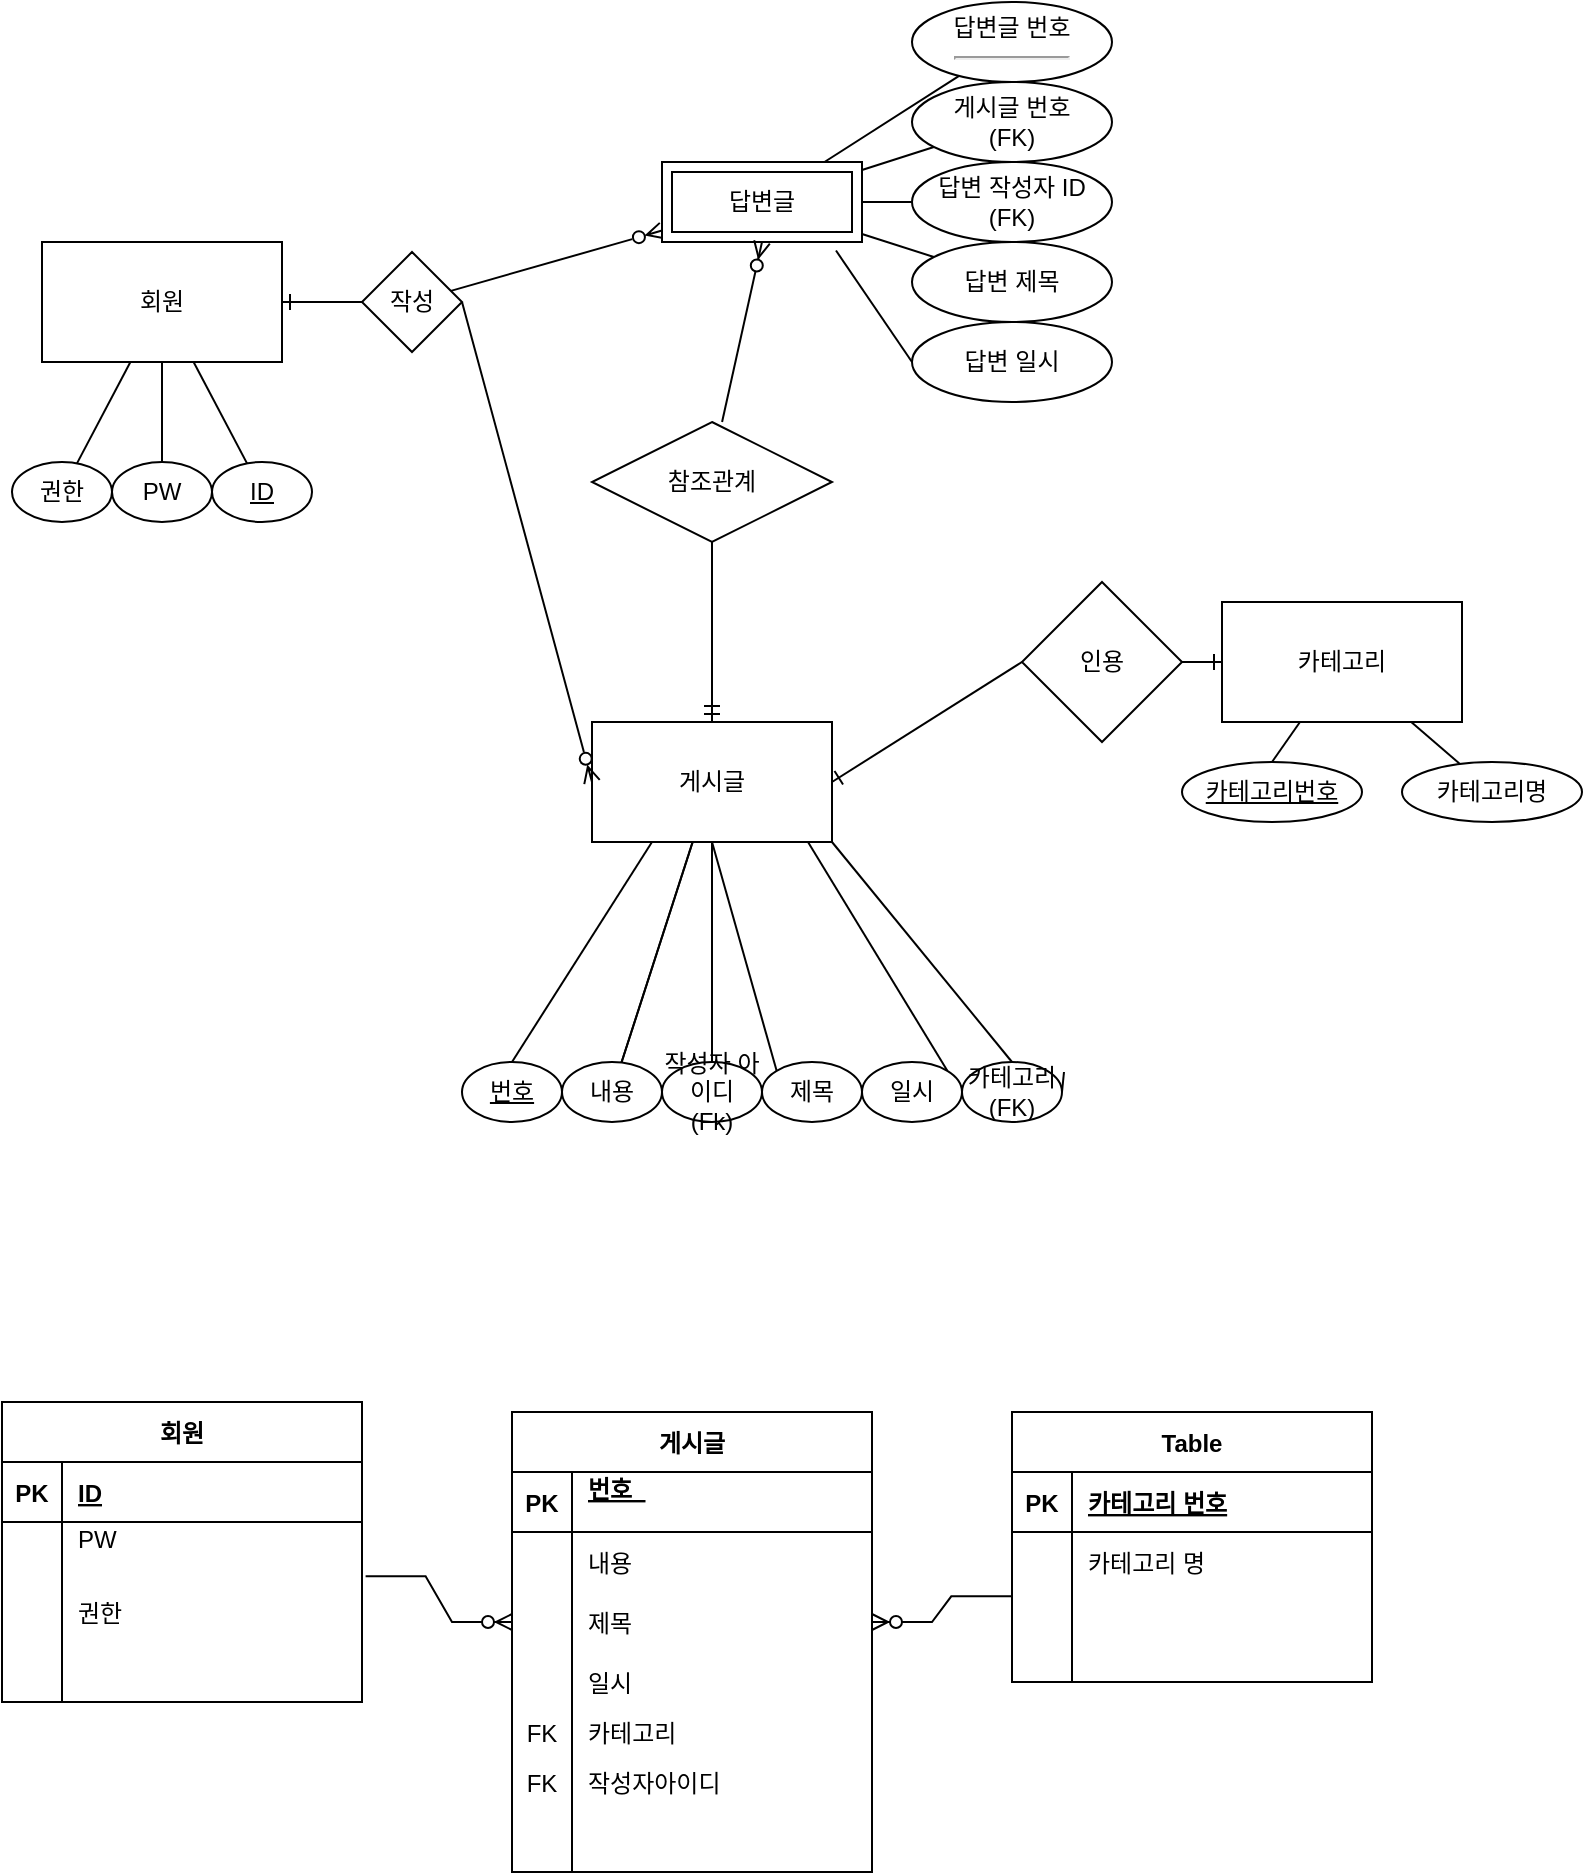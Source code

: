 <mxfile version="20.6.2" type="github">
  <diagram id="R2lEEEUBdFMjLlhIrx00" name="Page-1">
    <mxGraphModel dx="1422" dy="774" grid="1" gridSize="10" guides="1" tooltips="1" connect="1" arrows="1" fold="1" page="1" pageScale="1" pageWidth="850" pageHeight="1100" math="0" shadow="0" extFonts="Permanent Marker^https://fonts.googleapis.com/css?family=Permanent+Marker">
      <root>
        <mxCell id="0" />
        <mxCell id="1" parent="0" />
        <mxCell id="7OI8YUhsGdWpLaV7Q7GV-1" value="회원" style="rounded=0;whiteSpace=wrap;html=1;" parent="1" vertex="1">
          <mxGeometry x="70" y="170" width="120" height="60" as="geometry" />
        </mxCell>
        <mxCell id="7OI8YUhsGdWpLaV7Q7GV-40" value="" style="edgeStyle=none;shape=connector;rounded=0;orthogonalLoop=1;jettySize=auto;html=1;labelBackgroundColor=default;strokeColor=default;fontFamily=Helvetica;fontSize=11;fontColor=default;startArrow=none;startFill=0;endArrow=none;endFill=0;" parent="1" source="7OI8YUhsGdWpLaV7Q7GV-2" target="7OI8YUhsGdWpLaV7Q7GV-1" edge="1">
          <mxGeometry relative="1" as="geometry" />
        </mxCell>
        <mxCell id="7OI8YUhsGdWpLaV7Q7GV-2" value="&lt;u&gt;ID&lt;/u&gt;" style="ellipse;whiteSpace=wrap;html=1;" parent="1" vertex="1">
          <mxGeometry x="155" y="280" width="50" height="30" as="geometry" />
        </mxCell>
        <mxCell id="7OI8YUhsGdWpLaV7Q7GV-39" value="" style="edgeStyle=none;shape=connector;rounded=0;orthogonalLoop=1;jettySize=auto;html=1;labelBackgroundColor=default;strokeColor=default;fontFamily=Helvetica;fontSize=11;fontColor=default;startArrow=none;startFill=0;endArrow=none;endFill=0;" parent="1" source="7OI8YUhsGdWpLaV7Q7GV-3" target="7OI8YUhsGdWpLaV7Q7GV-1" edge="1">
          <mxGeometry relative="1" as="geometry" />
        </mxCell>
        <mxCell id="7OI8YUhsGdWpLaV7Q7GV-3" value="PW" style="ellipse;whiteSpace=wrap;html=1;" parent="1" vertex="1">
          <mxGeometry x="105" y="280" width="50" height="30" as="geometry" />
        </mxCell>
        <mxCell id="7OI8YUhsGdWpLaV7Q7GV-41" value="" style="edgeStyle=none;shape=connector;rounded=0;orthogonalLoop=1;jettySize=auto;html=1;labelBackgroundColor=default;strokeColor=default;fontFamily=Helvetica;fontSize=11;fontColor=default;startArrow=none;startFill=0;endArrow=none;endFill=0;" parent="1" source="7OI8YUhsGdWpLaV7Q7GV-4" target="7OI8YUhsGdWpLaV7Q7GV-1" edge="1">
          <mxGeometry relative="1" as="geometry" />
        </mxCell>
        <mxCell id="7OI8YUhsGdWpLaV7Q7GV-4" value="권한" style="ellipse;whiteSpace=wrap;html=1;" parent="1" vertex="1">
          <mxGeometry x="55" y="280" width="50" height="30" as="geometry" />
        </mxCell>
        <mxCell id="7OI8YUhsGdWpLaV7Q7GV-31" value="" style="edgeStyle=none;shape=connector;rounded=0;orthogonalLoop=1;jettySize=auto;html=1;labelBackgroundColor=default;strokeColor=default;fontFamily=Helvetica;fontSize=11;fontColor=default;startArrow=none;startFill=0;endArrow=none;endFill=0;" parent="1" source="7OI8YUhsGdWpLaV7Q7GV-6" target="7OI8YUhsGdWpLaV7Q7GV-9" edge="1">
          <mxGeometry relative="1" as="geometry" />
        </mxCell>
        <mxCell id="7OI8YUhsGdWpLaV7Q7GV-32" value="" style="edgeStyle=none;shape=connector;rounded=0;orthogonalLoop=1;jettySize=auto;html=1;labelBackgroundColor=default;strokeColor=default;fontFamily=Helvetica;fontSize=11;fontColor=default;startArrow=none;startFill=0;endArrow=none;endFill=0;" parent="1" source="7OI8YUhsGdWpLaV7Q7GV-6" target="7OI8YUhsGdWpLaV7Q7GV-9" edge="1">
          <mxGeometry relative="1" as="geometry" />
        </mxCell>
        <mxCell id="7OI8YUhsGdWpLaV7Q7GV-33" style="edgeStyle=none;shape=connector;rounded=0;orthogonalLoop=1;jettySize=auto;html=1;exitX=0.25;exitY=1;exitDx=0;exitDy=0;entryX=0.5;entryY=0;entryDx=0;entryDy=0;labelBackgroundColor=default;strokeColor=default;fontFamily=Helvetica;fontSize=11;fontColor=default;startArrow=none;startFill=0;endArrow=none;endFill=0;" parent="1" source="7OI8YUhsGdWpLaV7Q7GV-6" target="7OI8YUhsGdWpLaV7Q7GV-7" edge="1">
          <mxGeometry relative="1" as="geometry" />
        </mxCell>
        <mxCell id="7OI8YUhsGdWpLaV7Q7GV-34" style="edgeStyle=none;shape=connector;rounded=0;orthogonalLoop=1;jettySize=auto;html=1;exitX=0.5;exitY=1;exitDx=0;exitDy=0;entryX=0;entryY=0;entryDx=0;entryDy=0;labelBackgroundColor=default;strokeColor=default;fontFamily=Helvetica;fontSize=11;fontColor=default;startArrow=none;startFill=0;endArrow=none;endFill=0;" parent="1" source="7OI8YUhsGdWpLaV7Q7GV-6" target="7OI8YUhsGdWpLaV7Q7GV-8" edge="1">
          <mxGeometry relative="1" as="geometry" />
        </mxCell>
        <mxCell id="7OI8YUhsGdWpLaV7Q7GV-6" value="게시글" style="rounded=0;whiteSpace=wrap;html=1;" parent="1" vertex="1">
          <mxGeometry x="345" y="410" width="120" height="60" as="geometry" />
        </mxCell>
        <mxCell id="7OI8YUhsGdWpLaV7Q7GV-7" value="&lt;u&gt;번호&lt;/u&gt;" style="ellipse;whiteSpace=wrap;html=1;" parent="1" vertex="1">
          <mxGeometry x="280" y="580" width="50" height="30" as="geometry" />
        </mxCell>
        <mxCell id="7OI8YUhsGdWpLaV7Q7GV-8" value="제목" style="ellipse;whiteSpace=wrap;html=1;" parent="1" vertex="1">
          <mxGeometry x="430" y="580" width="50" height="30" as="geometry" />
        </mxCell>
        <mxCell id="7OI8YUhsGdWpLaV7Q7GV-9" value="내용" style="ellipse;whiteSpace=wrap;html=1;" parent="1" vertex="1">
          <mxGeometry x="330" y="580" width="50" height="30" as="geometry" />
        </mxCell>
        <mxCell id="7OI8YUhsGdWpLaV7Q7GV-36" style="edgeStyle=none;shape=connector;rounded=0;orthogonalLoop=1;jettySize=auto;html=1;exitX=0.5;exitY=0;exitDx=0;exitDy=0;entryX=0.5;entryY=1;entryDx=0;entryDy=0;labelBackgroundColor=default;strokeColor=default;fontFamily=Helvetica;fontSize=11;fontColor=default;startArrow=none;startFill=0;endArrow=none;endFill=0;" parent="1" source="7OI8YUhsGdWpLaV7Q7GV-10" target="7OI8YUhsGdWpLaV7Q7GV-6" edge="1">
          <mxGeometry relative="1" as="geometry">
            <Array as="points" />
          </mxGeometry>
        </mxCell>
        <mxCell id="7OI8YUhsGdWpLaV7Q7GV-10" value="작성자 아이디&lt;br&gt;(Fk)" style="ellipse;whiteSpace=wrap;html=1;" parent="1" vertex="1">
          <mxGeometry x="380" y="580" width="50" height="30" as="geometry" />
        </mxCell>
        <mxCell id="7OI8YUhsGdWpLaV7Q7GV-35" style="edgeStyle=none;shape=connector;rounded=0;orthogonalLoop=1;jettySize=auto;html=1;exitX=1;exitY=0;exitDx=0;exitDy=0;entryX=0.9;entryY=1;entryDx=0;entryDy=0;entryPerimeter=0;labelBackgroundColor=default;strokeColor=default;fontFamily=Helvetica;fontSize=11;fontColor=default;startArrow=none;startFill=0;endArrow=none;endFill=0;" parent="1" source="7OI8YUhsGdWpLaV7Q7GV-13" target="7OI8YUhsGdWpLaV7Q7GV-6" edge="1">
          <mxGeometry relative="1" as="geometry" />
        </mxCell>
        <mxCell id="7OI8YUhsGdWpLaV7Q7GV-13" value="일시" style="ellipse;whiteSpace=wrap;html=1;" parent="1" vertex="1">
          <mxGeometry x="480" y="580" width="50" height="30" as="geometry" />
        </mxCell>
        <mxCell id="7OI8YUhsGdWpLaV7Q7GV-37" style="edgeStyle=none;shape=connector;rounded=0;orthogonalLoop=1;jettySize=auto;html=1;entryX=1;entryY=1;entryDx=0;entryDy=0;labelBackgroundColor=default;strokeColor=default;fontFamily=Helvetica;fontSize=11;fontColor=default;startArrow=none;startFill=0;endArrow=none;endFill=0;exitX=0.5;exitY=0;exitDx=0;exitDy=0;" parent="1" source="7OI8YUhsGdWpLaV7Q7GV-14" target="7OI8YUhsGdWpLaV7Q7GV-6" edge="1">
          <mxGeometry relative="1" as="geometry">
            <mxPoint x="335" y="730" as="sourcePoint" />
          </mxGeometry>
        </mxCell>
        <mxCell id="7OI8YUhsGdWpLaV7Q7GV-14" value="카테고리&lt;br&gt;(FK)" style="ellipse;whiteSpace=wrap;html=1;" parent="1" vertex="1">
          <mxGeometry x="530" y="580" width="50" height="30" as="geometry" />
        </mxCell>
        <mxCell id="7OI8YUhsGdWpLaV7Q7GV-15" value="카테고리" style="rounded=0;whiteSpace=wrap;html=1;" parent="1" vertex="1">
          <mxGeometry x="660" y="350" width="120" height="60" as="geometry" />
        </mxCell>
        <mxCell id="7OI8YUhsGdWpLaV7Q7GV-38" value="" style="edgeStyle=none;shape=connector;rounded=0;orthogonalLoop=1;jettySize=auto;html=1;labelBackgroundColor=default;strokeColor=default;fontFamily=Helvetica;fontSize=11;fontColor=default;startArrow=none;startFill=0;endArrow=none;endFill=0;" parent="1" source="7OI8YUhsGdWpLaV7Q7GV-17" target="7OI8YUhsGdWpLaV7Q7GV-15" edge="1">
          <mxGeometry relative="1" as="geometry" />
        </mxCell>
        <mxCell id="7OI8YUhsGdWpLaV7Q7GV-17" value="&lt;span&gt;카테고리명&lt;/span&gt;" style="ellipse;whiteSpace=wrap;html=1;fontStyle=0" parent="1" vertex="1">
          <mxGeometry x="750" y="430" width="90" height="30" as="geometry" />
        </mxCell>
        <mxCell id="_Avq7GylV0SumR6iPgZQ-17" value="" style="edgeStyle=none;rounded=0;orthogonalLoop=1;jettySize=auto;html=1;endArrow=ERzeroToMany;endFill=0;" edge="1" parent="1" source="7OI8YUhsGdWpLaV7Q7GV-19" target="_Avq7GylV0SumR6iPgZQ-3">
          <mxGeometry relative="1" as="geometry" />
        </mxCell>
        <mxCell id="7OI8YUhsGdWpLaV7Q7GV-19" value="작성" style="rhombus;whiteSpace=wrap;html=1;" parent="1" vertex="1">
          <mxGeometry x="230" y="175" width="50" height="50" as="geometry" />
        </mxCell>
        <mxCell id="_Avq7GylV0SumR6iPgZQ-21" value="" style="edgeStyle=none;rounded=0;orthogonalLoop=1;jettySize=auto;html=1;startArrow=none;startFill=0;endArrow=ERone;endFill=0;" edge="1" parent="1" source="7OI8YUhsGdWpLaV7Q7GV-20" target="7OI8YUhsGdWpLaV7Q7GV-15">
          <mxGeometry relative="1" as="geometry" />
        </mxCell>
        <mxCell id="7OI8YUhsGdWpLaV7Q7GV-20" value="인용" style="rhombus;whiteSpace=wrap;html=1;" parent="1" vertex="1">
          <mxGeometry x="560" y="340" width="80" height="80" as="geometry" />
        </mxCell>
        <mxCell id="7OI8YUhsGdWpLaV7Q7GV-22" value="" style="endArrow=ERone;html=1;rounded=0;strokeColor=default;entryX=1;entryY=0.5;entryDx=0;entryDy=0;exitX=0;exitY=0.5;exitDx=0;exitDy=0;endFill=0;" parent="1" source="7OI8YUhsGdWpLaV7Q7GV-20" target="7OI8YUhsGdWpLaV7Q7GV-6" edge="1">
          <mxGeometry width="50" height="50" relative="1" as="geometry">
            <mxPoint x="550.0" y="440" as="sourcePoint" />
            <mxPoint x="460" y="800" as="targetPoint" />
          </mxGeometry>
        </mxCell>
        <mxCell id="7OI8YUhsGdWpLaV7Q7GV-28" value="" style="edgeStyle=none;orthogonalLoop=1;jettySize=auto;html=1;rounded=0;strokeColor=default;exitX=1;exitY=0.5;exitDx=0;exitDy=0;entryX=0;entryY=0.5;entryDx=0;entryDy=0;startArrow=none;startFill=0;endArrow=ERzeroToMany;endFill=0;" parent="1" source="7OI8YUhsGdWpLaV7Q7GV-19" target="7OI8YUhsGdWpLaV7Q7GV-6" edge="1">
          <mxGeometry width="80" relative="1" as="geometry">
            <mxPoint x="240" y="360" as="sourcePoint" />
            <mxPoint x="320" y="360" as="targetPoint" />
            <Array as="points" />
          </mxGeometry>
        </mxCell>
        <mxCell id="7OI8YUhsGdWpLaV7Q7GV-29" value="" style="edgeStyle=none;orthogonalLoop=1;jettySize=auto;html=1;rounded=0;labelBackgroundColor=default;strokeColor=default;fontFamily=Helvetica;fontSize=11;fontColor=default;startArrow=none;startFill=0;endArrow=ERone;endFill=0;shape=connector;entryX=1;entryY=0.5;entryDx=0;entryDy=0;" parent="1" target="7OI8YUhsGdWpLaV7Q7GV-1" edge="1">
          <mxGeometry width="80" relative="1" as="geometry">
            <mxPoint x="230" y="200" as="sourcePoint" />
            <mxPoint x="310" y="200" as="targetPoint" />
            <Array as="points" />
          </mxGeometry>
        </mxCell>
        <mxCell id="7OI8YUhsGdWpLaV7Q7GV-43" style="edgeStyle=none;shape=connector;rounded=0;orthogonalLoop=1;jettySize=auto;html=1;exitX=0.5;exitY=0;exitDx=0;exitDy=0;labelBackgroundColor=default;strokeColor=default;fontFamily=Helvetica;fontSize=11;fontColor=default;startArrow=none;startFill=0;endArrow=none;endFill=0;" parent="1" source="7OI8YUhsGdWpLaV7Q7GV-42" target="7OI8YUhsGdWpLaV7Q7GV-15" edge="1">
          <mxGeometry relative="1" as="geometry" />
        </mxCell>
        <mxCell id="7OI8YUhsGdWpLaV7Q7GV-42" value="&lt;span&gt;카테고리번호&lt;/span&gt;" style="ellipse;whiteSpace=wrap;html=1;fontStyle=4" parent="1" vertex="1">
          <mxGeometry x="640" y="430" width="90" height="30" as="geometry" />
        </mxCell>
        <mxCell id="7OI8YUhsGdWpLaV7Q7GV-47" style="edgeStyle=none;shape=connector;rounded=0;orthogonalLoop=1;jettySize=auto;html=1;exitX=1;exitY=0.5;exitDx=0;exitDy=0;entryX=1.02;entryY=0.167;entryDx=0;entryDy=0;entryPerimeter=0;labelBackgroundColor=default;strokeColor=default;fontFamily=Helvetica;fontSize=11;fontColor=default;startArrow=none;startFill=0;endArrow=none;endFill=0;" parent="1" source="7OI8YUhsGdWpLaV7Q7GV-14" target="7OI8YUhsGdWpLaV7Q7GV-14" edge="1">
          <mxGeometry relative="1" as="geometry" />
        </mxCell>
        <mxCell id="xYobiw6pBcvxTH7GQUa6-3" value="회원" style="shape=table;startSize=30;container=1;collapsible=1;childLayout=tableLayout;fixedRows=1;rowLines=0;fontStyle=1;align=center;resizeLast=1;" parent="1" vertex="1">
          <mxGeometry x="50" y="750" width="180" height="150" as="geometry" />
        </mxCell>
        <mxCell id="xYobiw6pBcvxTH7GQUa6-4" value="" style="shape=tableRow;horizontal=0;startSize=0;swimlaneHead=0;swimlaneBody=0;fillColor=none;collapsible=0;dropTarget=0;points=[[0,0.5],[1,0.5]];portConstraint=eastwest;top=0;left=0;right=0;bottom=1;" parent="xYobiw6pBcvxTH7GQUa6-3" vertex="1">
          <mxGeometry y="30" width="180" height="30" as="geometry" />
        </mxCell>
        <mxCell id="xYobiw6pBcvxTH7GQUa6-5" value="PK" style="shape=partialRectangle;connectable=0;fillColor=none;top=0;left=0;bottom=0;right=0;fontStyle=1;overflow=hidden;" parent="xYobiw6pBcvxTH7GQUa6-4" vertex="1">
          <mxGeometry width="30" height="30" as="geometry">
            <mxRectangle width="30" height="30" as="alternateBounds" />
          </mxGeometry>
        </mxCell>
        <mxCell id="xYobiw6pBcvxTH7GQUa6-6" value="ID" style="shape=partialRectangle;connectable=0;fillColor=none;top=0;left=0;bottom=0;right=0;align=left;spacingLeft=6;fontStyle=5;overflow=hidden;" parent="xYobiw6pBcvxTH7GQUa6-4" vertex="1">
          <mxGeometry x="30" width="150" height="30" as="geometry">
            <mxRectangle width="150" height="30" as="alternateBounds" />
          </mxGeometry>
        </mxCell>
        <mxCell id="xYobiw6pBcvxTH7GQUa6-7" value="" style="shape=tableRow;horizontal=0;startSize=0;swimlaneHead=0;swimlaneBody=0;fillColor=none;collapsible=0;dropTarget=0;points=[[0,0.5],[1,0.5]];portConstraint=eastwest;top=0;left=0;right=0;bottom=0;" parent="xYobiw6pBcvxTH7GQUa6-3" vertex="1">
          <mxGeometry y="60" width="180" height="30" as="geometry" />
        </mxCell>
        <mxCell id="xYobiw6pBcvxTH7GQUa6-8" value="" style="shape=partialRectangle;connectable=0;fillColor=none;top=0;left=0;bottom=0;right=0;editable=1;overflow=hidden;" parent="xYobiw6pBcvxTH7GQUa6-7" vertex="1">
          <mxGeometry width="30" height="30" as="geometry">
            <mxRectangle width="30" height="30" as="alternateBounds" />
          </mxGeometry>
        </mxCell>
        <mxCell id="xYobiw6pBcvxTH7GQUa6-9" value="PW    &#xa;" style="shape=partialRectangle;connectable=0;fillColor=none;top=0;left=0;bottom=0;right=0;align=left;spacingLeft=6;overflow=hidden;" parent="xYobiw6pBcvxTH7GQUa6-7" vertex="1">
          <mxGeometry x="30" width="150" height="30" as="geometry">
            <mxRectangle width="150" height="30" as="alternateBounds" />
          </mxGeometry>
        </mxCell>
        <mxCell id="xYobiw6pBcvxTH7GQUa6-10" value="" style="shape=tableRow;horizontal=0;startSize=0;swimlaneHead=0;swimlaneBody=0;fillColor=none;collapsible=0;dropTarget=0;points=[[0,0.5],[1,0.5]];portConstraint=eastwest;top=0;left=0;right=0;bottom=0;" parent="xYobiw6pBcvxTH7GQUa6-3" vertex="1">
          <mxGeometry y="90" width="180" height="30" as="geometry" />
        </mxCell>
        <mxCell id="xYobiw6pBcvxTH7GQUa6-11" value="" style="shape=partialRectangle;connectable=0;fillColor=none;top=0;left=0;bottom=0;right=0;editable=1;overflow=hidden;" parent="xYobiw6pBcvxTH7GQUa6-10" vertex="1">
          <mxGeometry width="30" height="30" as="geometry">
            <mxRectangle width="30" height="30" as="alternateBounds" />
          </mxGeometry>
        </mxCell>
        <mxCell id="xYobiw6pBcvxTH7GQUa6-12" value="권한" style="shape=partialRectangle;connectable=0;fillColor=none;top=0;left=0;bottom=0;right=0;align=left;spacingLeft=6;overflow=hidden;" parent="xYobiw6pBcvxTH7GQUa6-10" vertex="1">
          <mxGeometry x="30" width="150" height="30" as="geometry">
            <mxRectangle width="150" height="30" as="alternateBounds" />
          </mxGeometry>
        </mxCell>
        <mxCell id="xYobiw6pBcvxTH7GQUa6-13" value="" style="shape=tableRow;horizontal=0;startSize=0;swimlaneHead=0;swimlaneBody=0;fillColor=none;collapsible=0;dropTarget=0;points=[[0,0.5],[1,0.5]];portConstraint=eastwest;top=0;left=0;right=0;bottom=0;" parent="xYobiw6pBcvxTH7GQUa6-3" vertex="1">
          <mxGeometry y="120" width="180" height="30" as="geometry" />
        </mxCell>
        <mxCell id="xYobiw6pBcvxTH7GQUa6-14" value="" style="shape=partialRectangle;connectable=0;fillColor=none;top=0;left=0;bottom=0;right=0;editable=1;overflow=hidden;" parent="xYobiw6pBcvxTH7GQUa6-13" vertex="1">
          <mxGeometry width="30" height="30" as="geometry">
            <mxRectangle width="30" height="30" as="alternateBounds" />
          </mxGeometry>
        </mxCell>
        <mxCell id="xYobiw6pBcvxTH7GQUa6-15" value="" style="shape=partialRectangle;connectable=0;fillColor=none;top=0;left=0;bottom=0;right=0;align=left;spacingLeft=6;overflow=hidden;" parent="xYobiw6pBcvxTH7GQUa6-13" vertex="1">
          <mxGeometry x="30" width="150" height="30" as="geometry">
            <mxRectangle width="150" height="30" as="alternateBounds" />
          </mxGeometry>
        </mxCell>
        <mxCell id="xYobiw6pBcvxTH7GQUa6-16" value="게시글" style="shape=table;startSize=30;container=1;collapsible=1;childLayout=tableLayout;fixedRows=1;rowLines=0;fontStyle=1;align=center;resizeLast=1;swimlaneLine=1;" parent="1" vertex="1">
          <mxGeometry x="305" y="755" width="180" height="230" as="geometry" />
        </mxCell>
        <mxCell id="xYobiw6pBcvxTH7GQUa6-17" value="" style="shape=tableRow;horizontal=0;startSize=0;swimlaneHead=0;swimlaneBody=0;fillColor=none;collapsible=0;dropTarget=0;points=[[0,0.5],[1,0.5]];portConstraint=eastwest;top=0;left=0;right=0;bottom=1;" parent="xYobiw6pBcvxTH7GQUa6-16" vertex="1">
          <mxGeometry y="30" width="180" height="30" as="geometry" />
        </mxCell>
        <mxCell id="xYobiw6pBcvxTH7GQUa6-18" value="PK" style="shape=partialRectangle;connectable=0;fillColor=none;top=0;left=0;bottom=0;right=0;fontStyle=1;overflow=hidden;" parent="xYobiw6pBcvxTH7GQUa6-17" vertex="1">
          <mxGeometry width="30" height="30" as="geometry">
            <mxRectangle width="30" height="30" as="alternateBounds" />
          </mxGeometry>
        </mxCell>
        <mxCell id="xYobiw6pBcvxTH7GQUa6-19" value="번호  &#xa;" style="shape=partialRectangle;connectable=0;fillColor=none;top=0;left=0;bottom=0;right=0;align=left;spacingLeft=6;fontStyle=5;overflow=hidden;" parent="xYobiw6pBcvxTH7GQUa6-17" vertex="1">
          <mxGeometry x="30" width="150" height="30" as="geometry">
            <mxRectangle width="150" height="30" as="alternateBounds" />
          </mxGeometry>
        </mxCell>
        <mxCell id="xYobiw6pBcvxTH7GQUa6-20" value="" style="shape=tableRow;horizontal=0;startSize=0;swimlaneHead=0;swimlaneBody=0;fillColor=none;collapsible=0;dropTarget=0;points=[[0,0.5],[1,0.5]];portConstraint=eastwest;top=0;left=0;right=0;bottom=0;" parent="xYobiw6pBcvxTH7GQUa6-16" vertex="1">
          <mxGeometry y="60" width="180" height="30" as="geometry" />
        </mxCell>
        <mxCell id="xYobiw6pBcvxTH7GQUa6-21" value="" style="shape=partialRectangle;connectable=0;fillColor=none;top=0;left=0;bottom=0;right=0;editable=1;overflow=hidden;" parent="xYobiw6pBcvxTH7GQUa6-20" vertex="1">
          <mxGeometry width="30" height="30" as="geometry">
            <mxRectangle width="30" height="30" as="alternateBounds" />
          </mxGeometry>
        </mxCell>
        <mxCell id="xYobiw6pBcvxTH7GQUa6-22" value="내용" style="shape=partialRectangle;connectable=0;fillColor=none;top=0;left=0;bottom=0;right=0;align=left;spacingLeft=6;overflow=hidden;" parent="xYobiw6pBcvxTH7GQUa6-20" vertex="1">
          <mxGeometry x="30" width="150" height="30" as="geometry">
            <mxRectangle width="150" height="30" as="alternateBounds" />
          </mxGeometry>
        </mxCell>
        <mxCell id="xYobiw6pBcvxTH7GQUa6-23" value="" style="shape=tableRow;horizontal=0;startSize=0;swimlaneHead=0;swimlaneBody=0;fillColor=none;collapsible=0;dropTarget=0;points=[[0,0.5],[1,0.5]];portConstraint=eastwest;top=0;left=0;right=0;bottom=0;" parent="xYobiw6pBcvxTH7GQUa6-16" vertex="1">
          <mxGeometry y="90" width="180" height="30" as="geometry" />
        </mxCell>
        <mxCell id="xYobiw6pBcvxTH7GQUa6-24" value="" style="shape=partialRectangle;connectable=0;fillColor=none;top=0;left=0;bottom=0;right=0;editable=1;overflow=hidden;" parent="xYobiw6pBcvxTH7GQUa6-23" vertex="1">
          <mxGeometry width="30" height="30" as="geometry">
            <mxRectangle width="30" height="30" as="alternateBounds" />
          </mxGeometry>
        </mxCell>
        <mxCell id="xYobiw6pBcvxTH7GQUa6-25" value="제목" style="shape=partialRectangle;connectable=0;fillColor=none;top=0;left=0;bottom=0;right=0;align=left;spacingLeft=6;overflow=hidden;" parent="xYobiw6pBcvxTH7GQUa6-23" vertex="1">
          <mxGeometry x="30" width="150" height="30" as="geometry">
            <mxRectangle width="150" height="30" as="alternateBounds" />
          </mxGeometry>
        </mxCell>
        <mxCell id="xYobiw6pBcvxTH7GQUa6-26" value="" style="shape=tableRow;horizontal=0;startSize=0;swimlaneHead=0;swimlaneBody=0;fillColor=none;collapsible=0;dropTarget=0;points=[[0,0.5],[1,0.5]];portConstraint=eastwest;top=0;left=0;right=0;bottom=0;" parent="xYobiw6pBcvxTH7GQUa6-16" vertex="1">
          <mxGeometry y="120" width="180" height="30" as="geometry" />
        </mxCell>
        <mxCell id="xYobiw6pBcvxTH7GQUa6-27" value="" style="shape=partialRectangle;connectable=0;fillColor=none;top=0;left=0;bottom=0;right=0;editable=1;overflow=hidden;" parent="xYobiw6pBcvxTH7GQUa6-26" vertex="1">
          <mxGeometry width="30" height="30" as="geometry">
            <mxRectangle width="30" height="30" as="alternateBounds" />
          </mxGeometry>
        </mxCell>
        <mxCell id="xYobiw6pBcvxTH7GQUa6-28" value="일시" style="shape=partialRectangle;connectable=0;fillColor=none;top=0;left=0;bottom=0;right=0;align=left;spacingLeft=6;overflow=hidden;" parent="xYobiw6pBcvxTH7GQUa6-26" vertex="1">
          <mxGeometry x="30" width="150" height="30" as="geometry">
            <mxRectangle width="150" height="30" as="alternateBounds" />
          </mxGeometry>
        </mxCell>
        <mxCell id="xYobiw6pBcvxTH7GQUa6-59" value="" style="shape=tableRow;horizontal=0;startSize=0;swimlaneHead=0;swimlaneBody=0;fillColor=none;collapsible=0;dropTarget=0;points=[[0,0.5],[1,0.5]];portConstraint=eastwest;top=0;left=0;right=0;bottom=0;" parent="xYobiw6pBcvxTH7GQUa6-16" vertex="1">
          <mxGeometry y="150" width="180" height="20" as="geometry" />
        </mxCell>
        <mxCell id="xYobiw6pBcvxTH7GQUa6-60" value="FK" style="shape=partialRectangle;connectable=0;fillColor=none;top=0;left=0;bottom=0;right=0;editable=1;overflow=hidden;" parent="xYobiw6pBcvxTH7GQUa6-59" vertex="1">
          <mxGeometry width="30" height="20" as="geometry">
            <mxRectangle width="30" height="20" as="alternateBounds" />
          </mxGeometry>
        </mxCell>
        <mxCell id="xYobiw6pBcvxTH7GQUa6-61" value="카테고리 " style="shape=partialRectangle;connectable=0;fillColor=none;top=0;left=0;bottom=0;right=0;align=left;spacingLeft=6;overflow=hidden;" parent="xYobiw6pBcvxTH7GQUa6-59" vertex="1">
          <mxGeometry x="30" width="150" height="20" as="geometry">
            <mxRectangle width="150" height="20" as="alternateBounds" />
          </mxGeometry>
        </mxCell>
        <mxCell id="xYobiw6pBcvxTH7GQUa6-62" value="" style="shape=tableRow;horizontal=0;startSize=0;swimlaneHead=0;swimlaneBody=0;fillColor=none;collapsible=0;dropTarget=0;points=[[0,0.5],[1,0.5]];portConstraint=eastwest;top=0;left=0;right=0;bottom=0;" parent="xYobiw6pBcvxTH7GQUa6-16" vertex="1">
          <mxGeometry y="170" width="180" height="30" as="geometry" />
        </mxCell>
        <mxCell id="xYobiw6pBcvxTH7GQUa6-63" value="FK" style="shape=partialRectangle;connectable=0;fillColor=none;top=0;left=0;bottom=0;right=0;editable=1;overflow=hidden;" parent="xYobiw6pBcvxTH7GQUa6-62" vertex="1">
          <mxGeometry width="30" height="30" as="geometry">
            <mxRectangle width="30" height="30" as="alternateBounds" />
          </mxGeometry>
        </mxCell>
        <mxCell id="xYobiw6pBcvxTH7GQUa6-64" value="작성자아이디" style="shape=partialRectangle;connectable=0;fillColor=none;top=0;left=0;bottom=0;right=0;align=left;spacingLeft=6;overflow=hidden;" parent="xYobiw6pBcvxTH7GQUa6-62" vertex="1">
          <mxGeometry x="30" width="150" height="30" as="geometry">
            <mxRectangle width="150" height="30" as="alternateBounds" />
          </mxGeometry>
        </mxCell>
        <mxCell id="xYobiw6pBcvxTH7GQUa6-65" value="" style="shape=tableRow;horizontal=0;startSize=0;swimlaneHead=0;swimlaneBody=0;fillColor=none;collapsible=0;dropTarget=0;points=[[0,0.5],[1,0.5]];portConstraint=eastwest;top=0;left=0;right=0;bottom=0;" parent="xYobiw6pBcvxTH7GQUa6-16" vertex="1">
          <mxGeometry y="200" width="180" height="30" as="geometry" />
        </mxCell>
        <mxCell id="xYobiw6pBcvxTH7GQUa6-66" value="" style="shape=partialRectangle;connectable=0;fillColor=none;top=0;left=0;bottom=0;right=0;editable=1;overflow=hidden;" parent="xYobiw6pBcvxTH7GQUa6-65" vertex="1">
          <mxGeometry width="30" height="30" as="geometry">
            <mxRectangle width="30" height="30" as="alternateBounds" />
          </mxGeometry>
        </mxCell>
        <mxCell id="xYobiw6pBcvxTH7GQUa6-67" value="" style="shape=partialRectangle;connectable=0;fillColor=none;top=0;left=0;bottom=0;right=0;align=left;spacingLeft=6;overflow=hidden;" parent="xYobiw6pBcvxTH7GQUa6-65" vertex="1">
          <mxGeometry x="30" width="150" height="30" as="geometry">
            <mxRectangle width="150" height="30" as="alternateBounds" />
          </mxGeometry>
        </mxCell>
        <mxCell id="xYobiw6pBcvxTH7GQUa6-68" value="Table" style="shape=table;startSize=30;container=1;collapsible=1;childLayout=tableLayout;fixedRows=1;rowLines=0;fontStyle=1;align=center;resizeLast=1;" parent="1" vertex="1">
          <mxGeometry x="555" y="755" width="180" height="135" as="geometry" />
        </mxCell>
        <mxCell id="xYobiw6pBcvxTH7GQUa6-69" value="" style="shape=tableRow;horizontal=0;startSize=0;swimlaneHead=0;swimlaneBody=0;fillColor=none;collapsible=0;dropTarget=0;points=[[0,0.5],[1,0.5]];portConstraint=eastwest;top=0;left=0;right=0;bottom=1;" parent="xYobiw6pBcvxTH7GQUa6-68" vertex="1">
          <mxGeometry y="30" width="180" height="30" as="geometry" />
        </mxCell>
        <mxCell id="xYobiw6pBcvxTH7GQUa6-70" value="PK" style="shape=partialRectangle;connectable=0;fillColor=none;top=0;left=0;bottom=0;right=0;fontStyle=1;overflow=hidden;" parent="xYobiw6pBcvxTH7GQUa6-69" vertex="1">
          <mxGeometry width="30" height="30" as="geometry">
            <mxRectangle width="30" height="30" as="alternateBounds" />
          </mxGeometry>
        </mxCell>
        <mxCell id="xYobiw6pBcvxTH7GQUa6-71" value="카테고리 번호" style="shape=partialRectangle;connectable=0;fillColor=none;top=0;left=0;bottom=0;right=0;align=left;spacingLeft=6;fontStyle=5;overflow=hidden;" parent="xYobiw6pBcvxTH7GQUa6-69" vertex="1">
          <mxGeometry x="30" width="150" height="30" as="geometry">
            <mxRectangle width="150" height="30" as="alternateBounds" />
          </mxGeometry>
        </mxCell>
        <mxCell id="xYobiw6pBcvxTH7GQUa6-72" value="" style="shape=tableRow;horizontal=0;startSize=0;swimlaneHead=0;swimlaneBody=0;fillColor=none;collapsible=0;dropTarget=0;points=[[0,0.5],[1,0.5]];portConstraint=eastwest;top=0;left=0;right=0;bottom=0;" parent="xYobiw6pBcvxTH7GQUa6-68" vertex="1">
          <mxGeometry y="60" width="180" height="30" as="geometry" />
        </mxCell>
        <mxCell id="xYobiw6pBcvxTH7GQUa6-73" value="" style="shape=partialRectangle;connectable=0;fillColor=none;top=0;left=0;bottom=0;right=0;editable=1;overflow=hidden;" parent="xYobiw6pBcvxTH7GQUa6-72" vertex="1">
          <mxGeometry width="30" height="30" as="geometry">
            <mxRectangle width="30" height="30" as="alternateBounds" />
          </mxGeometry>
        </mxCell>
        <mxCell id="xYobiw6pBcvxTH7GQUa6-74" value="카테고리 명" style="shape=partialRectangle;connectable=0;fillColor=none;top=0;left=0;bottom=0;right=0;align=left;spacingLeft=6;overflow=hidden;" parent="xYobiw6pBcvxTH7GQUa6-72" vertex="1">
          <mxGeometry x="30" width="150" height="30" as="geometry">
            <mxRectangle width="150" height="30" as="alternateBounds" />
          </mxGeometry>
        </mxCell>
        <mxCell id="xYobiw6pBcvxTH7GQUa6-75" value="" style="shape=tableRow;horizontal=0;startSize=0;swimlaneHead=0;swimlaneBody=0;fillColor=none;collapsible=0;dropTarget=0;points=[[0,0.5],[1,0.5]];portConstraint=eastwest;top=0;left=0;right=0;bottom=0;" parent="xYobiw6pBcvxTH7GQUa6-68" vertex="1">
          <mxGeometry y="90" width="180" height="25" as="geometry" />
        </mxCell>
        <mxCell id="xYobiw6pBcvxTH7GQUa6-76" value="" style="shape=partialRectangle;connectable=0;fillColor=none;top=0;left=0;bottom=0;right=0;editable=1;overflow=hidden;" parent="xYobiw6pBcvxTH7GQUa6-75" vertex="1">
          <mxGeometry width="30" height="25" as="geometry">
            <mxRectangle width="30" height="25" as="alternateBounds" />
          </mxGeometry>
        </mxCell>
        <mxCell id="xYobiw6pBcvxTH7GQUa6-77" value="" style="shape=partialRectangle;connectable=0;fillColor=none;top=0;left=0;bottom=0;right=0;align=left;spacingLeft=6;overflow=hidden;" parent="xYobiw6pBcvxTH7GQUa6-75" vertex="1">
          <mxGeometry x="30" width="150" height="25" as="geometry">
            <mxRectangle width="150" height="25" as="alternateBounds" />
          </mxGeometry>
        </mxCell>
        <mxCell id="xYobiw6pBcvxTH7GQUa6-78" value="" style="shape=tableRow;horizontal=0;startSize=0;swimlaneHead=0;swimlaneBody=0;fillColor=none;collapsible=0;dropTarget=0;points=[[0,0.5],[1,0.5]];portConstraint=eastwest;top=0;left=0;right=0;bottom=0;" parent="xYobiw6pBcvxTH7GQUa6-68" vertex="1">
          <mxGeometry y="115" width="180" height="20" as="geometry" />
        </mxCell>
        <mxCell id="xYobiw6pBcvxTH7GQUa6-79" value="" style="shape=partialRectangle;connectable=0;fillColor=none;top=0;left=0;bottom=0;right=0;editable=1;overflow=hidden;" parent="xYobiw6pBcvxTH7GQUa6-78" vertex="1">
          <mxGeometry width="30" height="20" as="geometry">
            <mxRectangle width="30" height="20" as="alternateBounds" />
          </mxGeometry>
        </mxCell>
        <mxCell id="xYobiw6pBcvxTH7GQUa6-80" value="" style="shape=partialRectangle;connectable=0;fillColor=none;top=0;left=0;bottom=0;right=0;align=left;spacingLeft=6;overflow=hidden;" parent="xYobiw6pBcvxTH7GQUa6-78" vertex="1">
          <mxGeometry x="30" width="150" height="20" as="geometry">
            <mxRectangle width="150" height="20" as="alternateBounds" />
          </mxGeometry>
        </mxCell>
        <mxCell id="xYobiw6pBcvxTH7GQUa6-94" value="" style="edgeStyle=entityRelationEdgeStyle;fontSize=12;html=1;endArrow=ERzeroToMany;endFill=1;rounded=0;exitX=1.01;exitY=-0.095;exitDx=0;exitDy=0;exitPerimeter=0;entryX=0;entryY=0.5;entryDx=0;entryDy=0;" parent="1" source="xYobiw6pBcvxTH7GQUa6-10" target="xYobiw6pBcvxTH7GQUa6-23" edge="1">
          <mxGeometry width="100" height="100" relative="1" as="geometry">
            <mxPoint x="415" y="1040" as="sourcePoint" />
            <mxPoint x="515" y="940" as="targetPoint" />
          </mxGeometry>
        </mxCell>
        <mxCell id="xYobiw6pBcvxTH7GQUa6-95" value="" style="edgeStyle=entityRelationEdgeStyle;fontSize=12;html=1;endArrow=ERzeroToMany;endFill=1;rounded=0;exitX=-0.002;exitY=0.086;exitDx=0;exitDy=0;entryX=1;entryY=0.5;entryDx=0;entryDy=0;exitPerimeter=0;" parent="1" source="xYobiw6pBcvxTH7GQUa6-75" target="xYobiw6pBcvxTH7GQUa6-23" edge="1">
          <mxGeometry width="100" height="100" relative="1" as="geometry">
            <mxPoint x="415" y="1040" as="sourcePoint" />
            <mxPoint x="605" y="840" as="targetPoint" />
          </mxGeometry>
        </mxCell>
        <mxCell id="_Avq7GylV0SumR6iPgZQ-3" value="답변글" style="shape=ext;margin=3;double=1;whiteSpace=wrap;html=1;align=center;" vertex="1" parent="1">
          <mxGeometry x="380" y="130" width="100" height="40" as="geometry" />
        </mxCell>
        <mxCell id="_Avq7GylV0SumR6iPgZQ-7" value="" style="rounded=0;orthogonalLoop=1;jettySize=auto;html=1;endArrow=none;endFill=0;" edge="1" parent="1" source="_Avq7GylV0SumR6iPgZQ-4" target="_Avq7GylV0SumR6iPgZQ-3">
          <mxGeometry relative="1" as="geometry" />
        </mxCell>
        <mxCell id="_Avq7GylV0SumR6iPgZQ-4" value="답변글 번호&lt;hr&gt;" style="ellipse;whiteSpace=wrap;html=1;align=center;" vertex="1" parent="1">
          <mxGeometry x="505" y="50" width="100" height="40" as="geometry" />
        </mxCell>
        <mxCell id="_Avq7GylV0SumR6iPgZQ-6" value="" style="rounded=0;orthogonalLoop=1;jettySize=auto;html=1;endArrow=none;endFill=0;" edge="1" parent="1" source="_Avq7GylV0SumR6iPgZQ-5" target="_Avq7GylV0SumR6iPgZQ-3">
          <mxGeometry relative="1" as="geometry" />
        </mxCell>
        <mxCell id="_Avq7GylV0SumR6iPgZQ-5" value="게시글 번호&lt;br&gt;(FK)" style="ellipse;whiteSpace=wrap;html=1;align=center;" vertex="1" parent="1">
          <mxGeometry x="505" y="90" width="100" height="40" as="geometry" />
        </mxCell>
        <mxCell id="_Avq7GylV0SumR6iPgZQ-9" value="" style="edgeStyle=none;rounded=0;orthogonalLoop=1;jettySize=auto;html=1;endArrow=none;endFill=0;" edge="1" parent="1" source="_Avq7GylV0SumR6iPgZQ-8" target="_Avq7GylV0SumR6iPgZQ-3">
          <mxGeometry relative="1" as="geometry" />
        </mxCell>
        <mxCell id="_Avq7GylV0SumR6iPgZQ-8" value="답변 작성자 ID&lt;br&gt;(FK)" style="ellipse;whiteSpace=wrap;html=1;align=center;" vertex="1" parent="1">
          <mxGeometry x="505" y="130" width="100" height="40" as="geometry" />
        </mxCell>
        <mxCell id="_Avq7GylV0SumR6iPgZQ-12" value="" style="edgeStyle=none;rounded=0;orthogonalLoop=1;jettySize=auto;html=1;endArrow=none;endFill=0;" edge="1" parent="1" source="_Avq7GylV0SumR6iPgZQ-10" target="_Avq7GylV0SumR6iPgZQ-3">
          <mxGeometry relative="1" as="geometry" />
        </mxCell>
        <mxCell id="_Avq7GylV0SumR6iPgZQ-10" value="답변 제목" style="ellipse;whiteSpace=wrap;html=1;align=center;" vertex="1" parent="1">
          <mxGeometry x="505" y="170" width="100" height="40" as="geometry" />
        </mxCell>
        <mxCell id="_Avq7GylV0SumR6iPgZQ-13" style="edgeStyle=none;rounded=0;orthogonalLoop=1;jettySize=auto;html=1;exitX=0;exitY=0.5;exitDx=0;exitDy=0;entryX=0.87;entryY=1.107;entryDx=0;entryDy=0;entryPerimeter=0;endArrow=none;endFill=0;" edge="1" parent="1" source="_Avq7GylV0SumR6iPgZQ-11" target="_Avq7GylV0SumR6iPgZQ-3">
          <mxGeometry relative="1" as="geometry" />
        </mxCell>
        <mxCell id="_Avq7GylV0SumR6iPgZQ-11" value="답변 일시" style="ellipse;whiteSpace=wrap;html=1;align=center;" vertex="1" parent="1">
          <mxGeometry x="505" y="210" width="100" height="40" as="geometry" />
        </mxCell>
        <mxCell id="_Avq7GylV0SumR6iPgZQ-14" value="" style="fontSize=12;html=1;endArrow=ERzeroToMany;endFill=1;rounded=0;entryX=0.5;entryY=1;entryDx=0;entryDy=0;exitX=0.542;exitY=0;exitDx=0;exitDy=0;exitPerimeter=0;" edge="1" parent="1" source="_Avq7GylV0SumR6iPgZQ-15" target="_Avq7GylV0SumR6iPgZQ-3">
          <mxGeometry width="100" height="100" relative="1" as="geometry">
            <mxPoint x="430" y="260" as="sourcePoint" />
            <mxPoint x="440" y="200" as="targetPoint" />
          </mxGeometry>
        </mxCell>
        <mxCell id="_Avq7GylV0SumR6iPgZQ-15" value="참조관계" style="shape=rhombus;perimeter=rhombusPerimeter;whiteSpace=wrap;html=1;align=center;" vertex="1" parent="1">
          <mxGeometry x="345" y="260" width="120" height="60" as="geometry" />
        </mxCell>
        <mxCell id="_Avq7GylV0SumR6iPgZQ-16" value="" style="fontSize=12;html=1;endArrow=ERmandOne;rounded=0;entryX=0.5;entryY=0;entryDx=0;entryDy=0;exitX=0.5;exitY=1;exitDx=0;exitDy=0;" edge="1" parent="1" source="_Avq7GylV0SumR6iPgZQ-15" target="7OI8YUhsGdWpLaV7Q7GV-6">
          <mxGeometry width="100" height="100" relative="1" as="geometry">
            <mxPoint x="300" y="370" as="sourcePoint" />
            <mxPoint x="400" y="270" as="targetPoint" />
          </mxGeometry>
        </mxCell>
      </root>
    </mxGraphModel>
  </diagram>
</mxfile>
